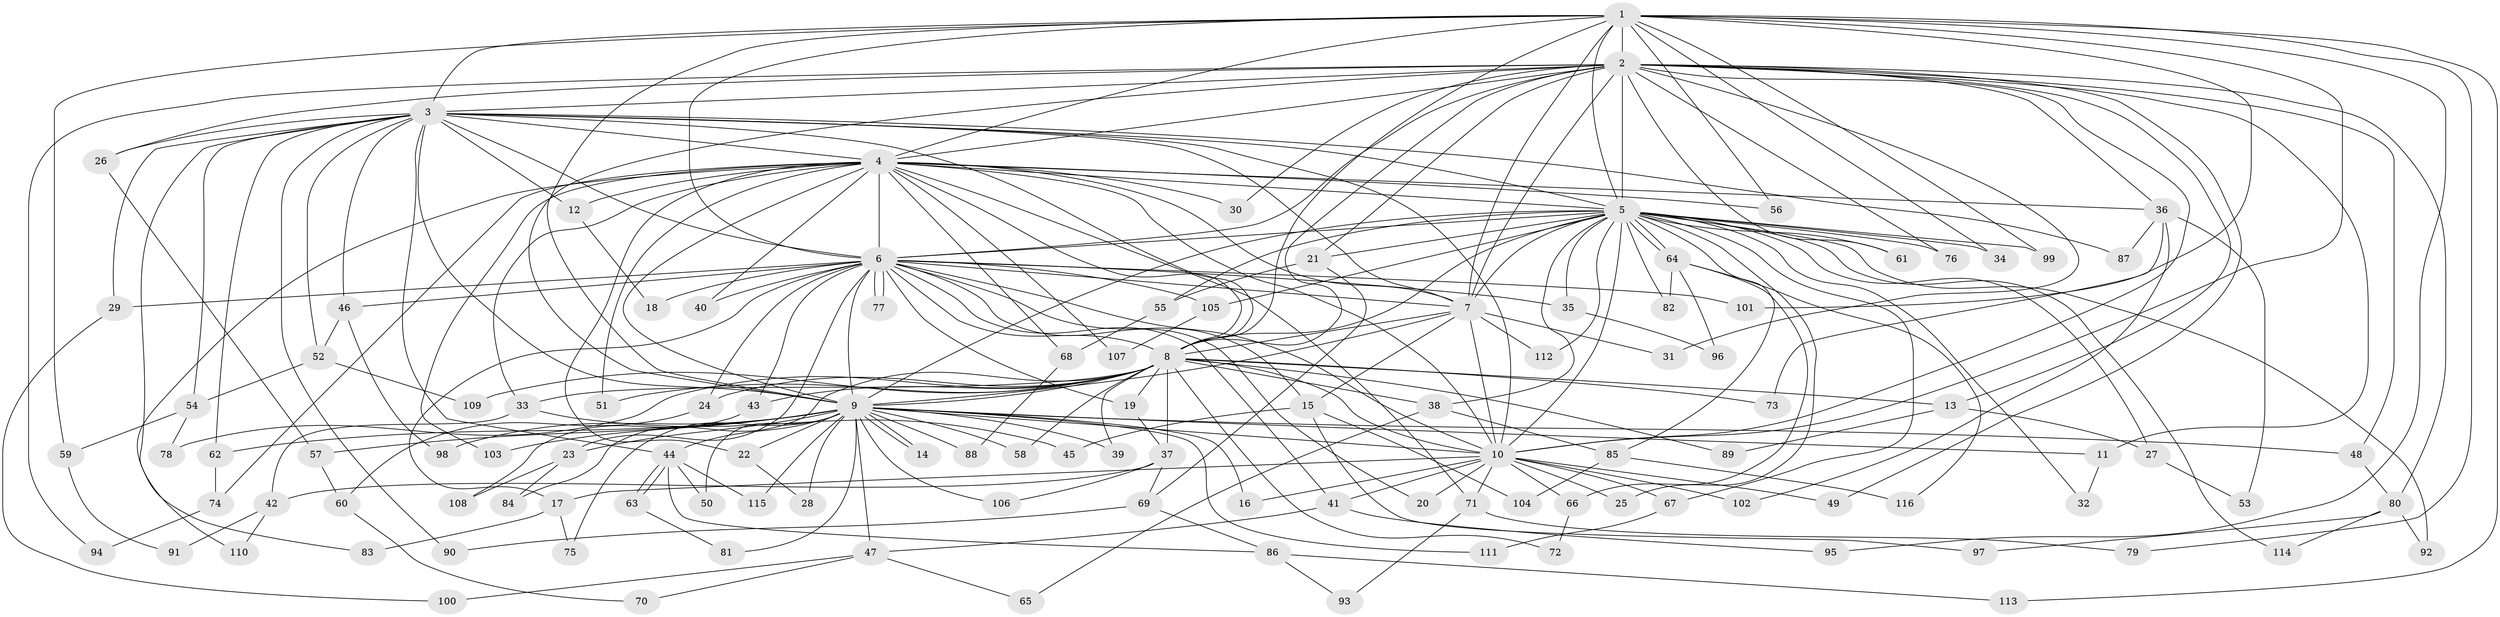 // coarse degree distribution, {17: 0.02127659574468085, 14: 0.02127659574468085, 16: 0.02127659574468085, 15: 0.02127659574468085, 18: 0.02127659574468085, 8: 0.0425531914893617, 26: 0.02127659574468085, 11: 0.02127659574468085, 3: 0.1276595744680851, 19: 0.02127659574468085, 1: 0.0425531914893617, 6: 0.10638297872340426, 10: 0.02127659574468085, 4: 0.1276595744680851, 5: 0.0851063829787234, 2: 0.2765957446808511}
// Generated by graph-tools (version 1.1) at 2025/49/03/04/25 22:49:21]
// undirected, 116 vertices, 257 edges
graph export_dot {
  node [color=gray90,style=filled];
  1;
  2;
  3;
  4;
  5;
  6;
  7;
  8;
  9;
  10;
  11;
  12;
  13;
  14;
  15;
  16;
  17;
  18;
  19;
  20;
  21;
  22;
  23;
  24;
  25;
  26;
  27;
  28;
  29;
  30;
  31;
  32;
  33;
  34;
  35;
  36;
  37;
  38;
  39;
  40;
  41;
  42;
  43;
  44;
  45;
  46;
  47;
  48;
  49;
  50;
  51;
  52;
  53;
  54;
  55;
  56;
  57;
  58;
  59;
  60;
  61;
  62;
  63;
  64;
  65;
  66;
  67;
  68;
  69;
  70;
  71;
  72;
  73;
  74;
  75;
  76;
  77;
  78;
  79;
  80;
  81;
  82;
  83;
  84;
  85;
  86;
  87;
  88;
  89;
  90;
  91;
  92;
  93;
  94;
  95;
  96;
  97;
  98;
  99;
  100;
  101;
  102;
  103;
  104;
  105;
  106;
  107;
  108;
  109;
  110;
  111;
  112;
  113;
  114;
  115;
  116;
  1 -- 2;
  1 -- 3;
  1 -- 4;
  1 -- 5;
  1 -- 6;
  1 -- 7;
  1 -- 8;
  1 -- 9;
  1 -- 10;
  1 -- 34;
  1 -- 56;
  1 -- 59;
  1 -- 79;
  1 -- 95;
  1 -- 99;
  1 -- 101;
  1 -- 113;
  2 -- 3;
  2 -- 4;
  2 -- 5;
  2 -- 6;
  2 -- 7;
  2 -- 8;
  2 -- 9;
  2 -- 10;
  2 -- 11;
  2 -- 13;
  2 -- 21;
  2 -- 26;
  2 -- 30;
  2 -- 31;
  2 -- 36;
  2 -- 48;
  2 -- 49;
  2 -- 61;
  2 -- 76;
  2 -- 80;
  2 -- 94;
  3 -- 4;
  3 -- 5;
  3 -- 6;
  3 -- 7;
  3 -- 8;
  3 -- 9;
  3 -- 10;
  3 -- 12;
  3 -- 26;
  3 -- 29;
  3 -- 44;
  3 -- 46;
  3 -- 52;
  3 -- 54;
  3 -- 62;
  3 -- 83;
  3 -- 87;
  3 -- 90;
  4 -- 5;
  4 -- 6;
  4 -- 7;
  4 -- 8;
  4 -- 9;
  4 -- 10;
  4 -- 12;
  4 -- 22;
  4 -- 30;
  4 -- 33;
  4 -- 36;
  4 -- 40;
  4 -- 51;
  4 -- 56;
  4 -- 68;
  4 -- 71;
  4 -- 74;
  4 -- 103;
  4 -- 107;
  4 -- 110;
  5 -- 6;
  5 -- 7;
  5 -- 8;
  5 -- 9;
  5 -- 10;
  5 -- 21;
  5 -- 25;
  5 -- 27;
  5 -- 32;
  5 -- 34;
  5 -- 35;
  5 -- 38;
  5 -- 55;
  5 -- 61;
  5 -- 64;
  5 -- 64;
  5 -- 67;
  5 -- 76;
  5 -- 82;
  5 -- 85;
  5 -- 92;
  5 -- 99;
  5 -- 105;
  5 -- 112;
  5 -- 114;
  6 -- 7;
  6 -- 8;
  6 -- 9;
  6 -- 10;
  6 -- 15;
  6 -- 17;
  6 -- 18;
  6 -- 19;
  6 -- 20;
  6 -- 23;
  6 -- 24;
  6 -- 29;
  6 -- 35;
  6 -- 40;
  6 -- 41;
  6 -- 43;
  6 -- 46;
  6 -- 77;
  6 -- 77;
  6 -- 101;
  6 -- 105;
  7 -- 8;
  7 -- 9;
  7 -- 10;
  7 -- 15;
  7 -- 31;
  7 -- 112;
  8 -- 9;
  8 -- 10;
  8 -- 13;
  8 -- 19;
  8 -- 24;
  8 -- 33;
  8 -- 37;
  8 -- 38;
  8 -- 39;
  8 -- 43;
  8 -- 51;
  8 -- 58;
  8 -- 72;
  8 -- 73;
  8 -- 78;
  8 -- 84;
  8 -- 89;
  8 -- 109;
  9 -- 10;
  9 -- 11;
  9 -- 14;
  9 -- 14;
  9 -- 16;
  9 -- 22;
  9 -- 23;
  9 -- 28;
  9 -- 39;
  9 -- 44;
  9 -- 47;
  9 -- 48;
  9 -- 50;
  9 -- 57;
  9 -- 58;
  9 -- 62;
  9 -- 75;
  9 -- 81;
  9 -- 88;
  9 -- 98;
  9 -- 103;
  9 -- 106;
  9 -- 111;
  9 -- 115;
  10 -- 16;
  10 -- 17;
  10 -- 20;
  10 -- 25;
  10 -- 41;
  10 -- 49;
  10 -- 66;
  10 -- 67;
  10 -- 71;
  10 -- 102;
  11 -- 32;
  12 -- 18;
  13 -- 27;
  13 -- 89;
  15 -- 45;
  15 -- 97;
  15 -- 104;
  17 -- 75;
  17 -- 83;
  19 -- 37;
  21 -- 55;
  21 -- 69;
  22 -- 28;
  23 -- 84;
  23 -- 108;
  24 -- 60;
  26 -- 57;
  27 -- 53;
  29 -- 100;
  33 -- 42;
  33 -- 45;
  35 -- 96;
  36 -- 53;
  36 -- 73;
  36 -- 87;
  36 -- 102;
  37 -- 42;
  37 -- 69;
  37 -- 106;
  38 -- 65;
  38 -- 85;
  41 -- 47;
  41 -- 95;
  42 -- 91;
  42 -- 110;
  43 -- 108;
  44 -- 50;
  44 -- 63;
  44 -- 63;
  44 -- 86;
  44 -- 115;
  46 -- 52;
  46 -- 98;
  47 -- 65;
  47 -- 70;
  47 -- 100;
  48 -- 80;
  52 -- 54;
  52 -- 109;
  54 -- 59;
  54 -- 78;
  55 -- 68;
  57 -- 60;
  59 -- 91;
  60 -- 70;
  62 -- 74;
  63 -- 81;
  64 -- 66;
  64 -- 82;
  64 -- 96;
  64 -- 116;
  66 -- 72;
  67 -- 111;
  68 -- 88;
  69 -- 86;
  69 -- 90;
  71 -- 79;
  71 -- 93;
  74 -- 94;
  80 -- 92;
  80 -- 97;
  80 -- 114;
  85 -- 104;
  85 -- 116;
  86 -- 93;
  86 -- 113;
  105 -- 107;
}
